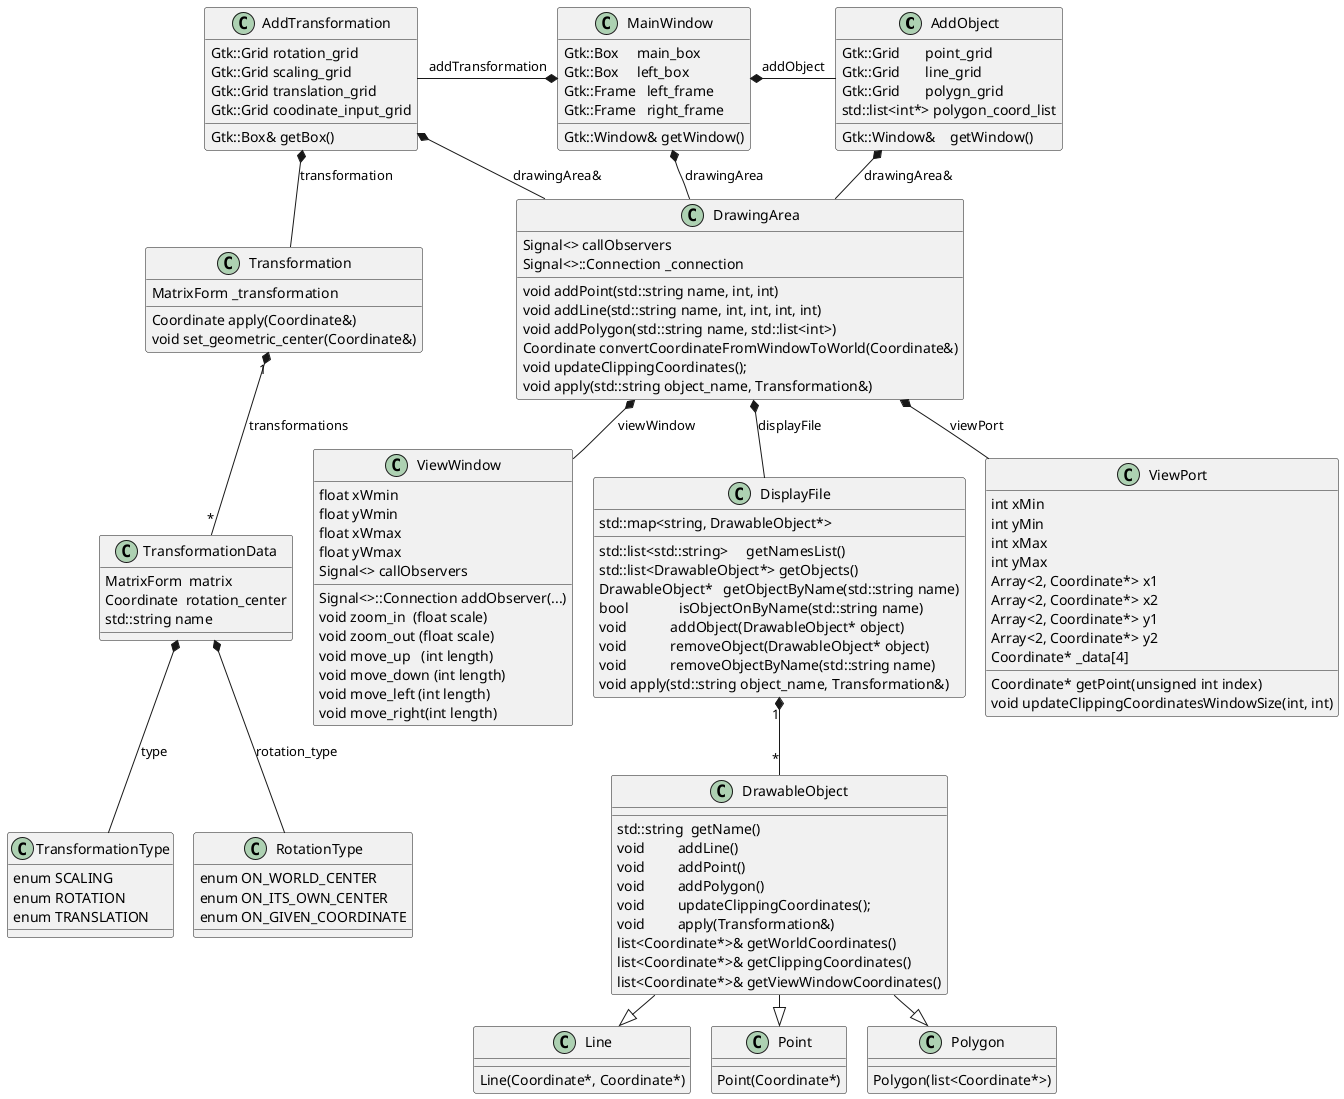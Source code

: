 
@startuml
  skinparam defaultFontName Consolas
  skinparam nodesep 20
  skinparam ranksep 30

  AddObject  *--  DrawingArea              : drawingArea&

  AddTransformation  *--  DrawingArea      : drawingArea&
  AddTransformation  *-down- Transformation: transformation

  DisplayFile        -left[hidden]> ViewWindow
  DisplayFile "1\n"  *-down- "*" DrawableObject

  DrawingArea *-- ViewPort                 : viewPort
  DrawingArea *-- ViewWindow               : viewWindow
  DrawingArea *-down- DisplayFile          : displayFile

  Line    <|-up- DrawableObject
  Point   <|-up- DrawableObject
  Polygon <|-up- DrawableObject

  MainWindow *-down-  DrawingArea          : drawingArea
  MainWindow *-right- AddObject            : addObject
  MainWindow *-left-  AddTransformation    : addTransformation

  Transformation "1" *-- "*" TransformationData: transformations
  TransformationData *-- TransformationType: type
  TransformationData *-- RotationType      : rotation_type

  class AddObject {
    Gtk::Grid       point_grid
    Gtk::Grid       line_grid
    Gtk::Grid       polygn_grid
    Gtk::Window&    getWindow()
    std::list<int*> polygon_coord_list
  }

  class AddTransformation {
    Gtk::Grid rotation_grid
    Gtk::Grid scaling_grid
    Gtk::Grid translation_grid
    Gtk::Grid coodinate_input_grid
    Gtk::Box& getBox()
  }

  class DisplayFile {
    std::map<string, DrawableObject*>

    std::list<std::string>     getNamesList()
    std::list<DrawableObject*> getObjects()
    DrawableObject*   getObjectByName(std::string name)
    bool              isObjectOnByName(std::string name)
    void            addObject(DrawableObject* object)
    void            removeObject(DrawableObject* object)
    void            removeObjectByName(std::string name)
    void apply(std::string object_name, Transformation&)
  }

  class DrawableObject {
    std::string  getName()
    void         addLine()
    void         addPoint()
    void         addPolygon()
    void         updateClippingCoordinates();
    void         apply(Transformation&)
    list<Coordinate*>& getWorldCoordinates()
    list<Coordinate*>& getClippingCoordinates()
    list<Coordinate*>& getViewWindowCoordinates()
  }

  class DrawingArea {
    Signal<> callObservers
    Signal<>::Connection _connection
    void addPoint(std::string name, int, int)
    void addLine(std::string name, int, int, int, int)
    void addPolygon(std::string name, std::list<int>)
    Coordinate convertCoordinateFromWindowToWorld(Coordinate&)
    void updateClippingCoordinates();
    void apply(std::string object_name, Transformation&)
  }

  class Line {
    Line(Coordinate*, Coordinate*)
  }

  class Point {
    Point(Coordinate*)
  }

  class Polygon {
    Polygon(list<Coordinate*>)
  }

  class MainWindow {
    Gtk::Box     main_box
    Gtk::Box     left_box
    Gtk::Frame   left_frame
    Gtk::Frame   right_frame
    Gtk::Window& getWindow()
  }

  class RotationType {
    enum ON_WORLD_CENTER
    enum ON_ITS_OWN_CENTER
    enum ON_GIVEN_COORDINATE
  }

  class Transformation {
    MatrixForm _transformation
    Coordinate apply(Coordinate&)
    void set_geometric_center(Coordinate&)
  }

  class TransformationData {
    MatrixForm  matrix
    Coordinate  rotation_center
    std::string name
  }

  class TransformationType {
    enum SCALING
    enum ROTATION
    enum TRANSLATION
  }

  class ViewPort {
    int xMin
    int yMin
    int xMax
    int yMax
    Array<2, Coordinate*> x1
    Array<2, Coordinate*> x2
    Array<2, Coordinate*> y1
    Array<2, Coordinate*> y2
    Coordinate* _data[4]
    Coordinate* getPoint(unsigned int index)
    void updateClippingCoordinatesWindowSize(int, int)
  }

  class ViewWindow {
    float xWmin
    float yWmin
    float xWmax
    float yWmax
    Signal<> callObservers
    Signal<>::Connection addObserver(...)
    void zoom_in  (float scale)
    void zoom_out (float scale)
    void move_up   (int length)
    void move_down (int length)
    void move_left (int length)
    void move_right(int length)
  }

@enduml
